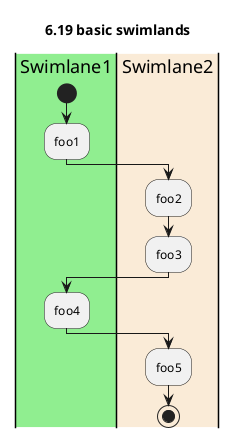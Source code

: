 @startuml
title 6.19 basic swimlands

|#LightGreen|Swimlane1|
start
:foo1;
|#AntiqueWhite|Swimlane2|
:foo2;
:foo3;
|Swimlane1|
:foo4;
|Swimlane2|
:foo5;
stop
@enduml